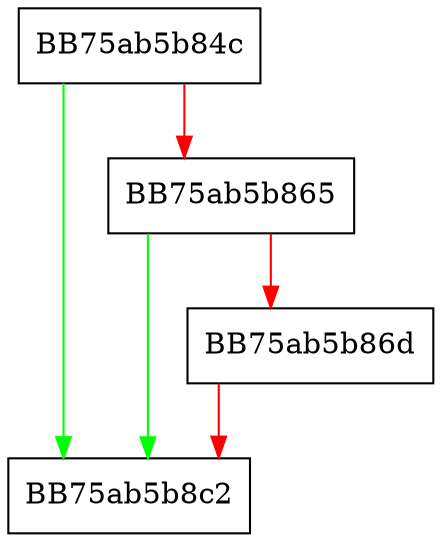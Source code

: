 digraph vdbeSorterExtendFile {
  node [shape="box"];
  graph [splines=ortho];
  BB75ab5b84c -> BB75ab5b8c2 [color="green"];
  BB75ab5b84c -> BB75ab5b865 [color="red"];
  BB75ab5b865 -> BB75ab5b8c2 [color="green"];
  BB75ab5b865 -> BB75ab5b86d [color="red"];
  BB75ab5b86d -> BB75ab5b8c2 [color="red"];
}